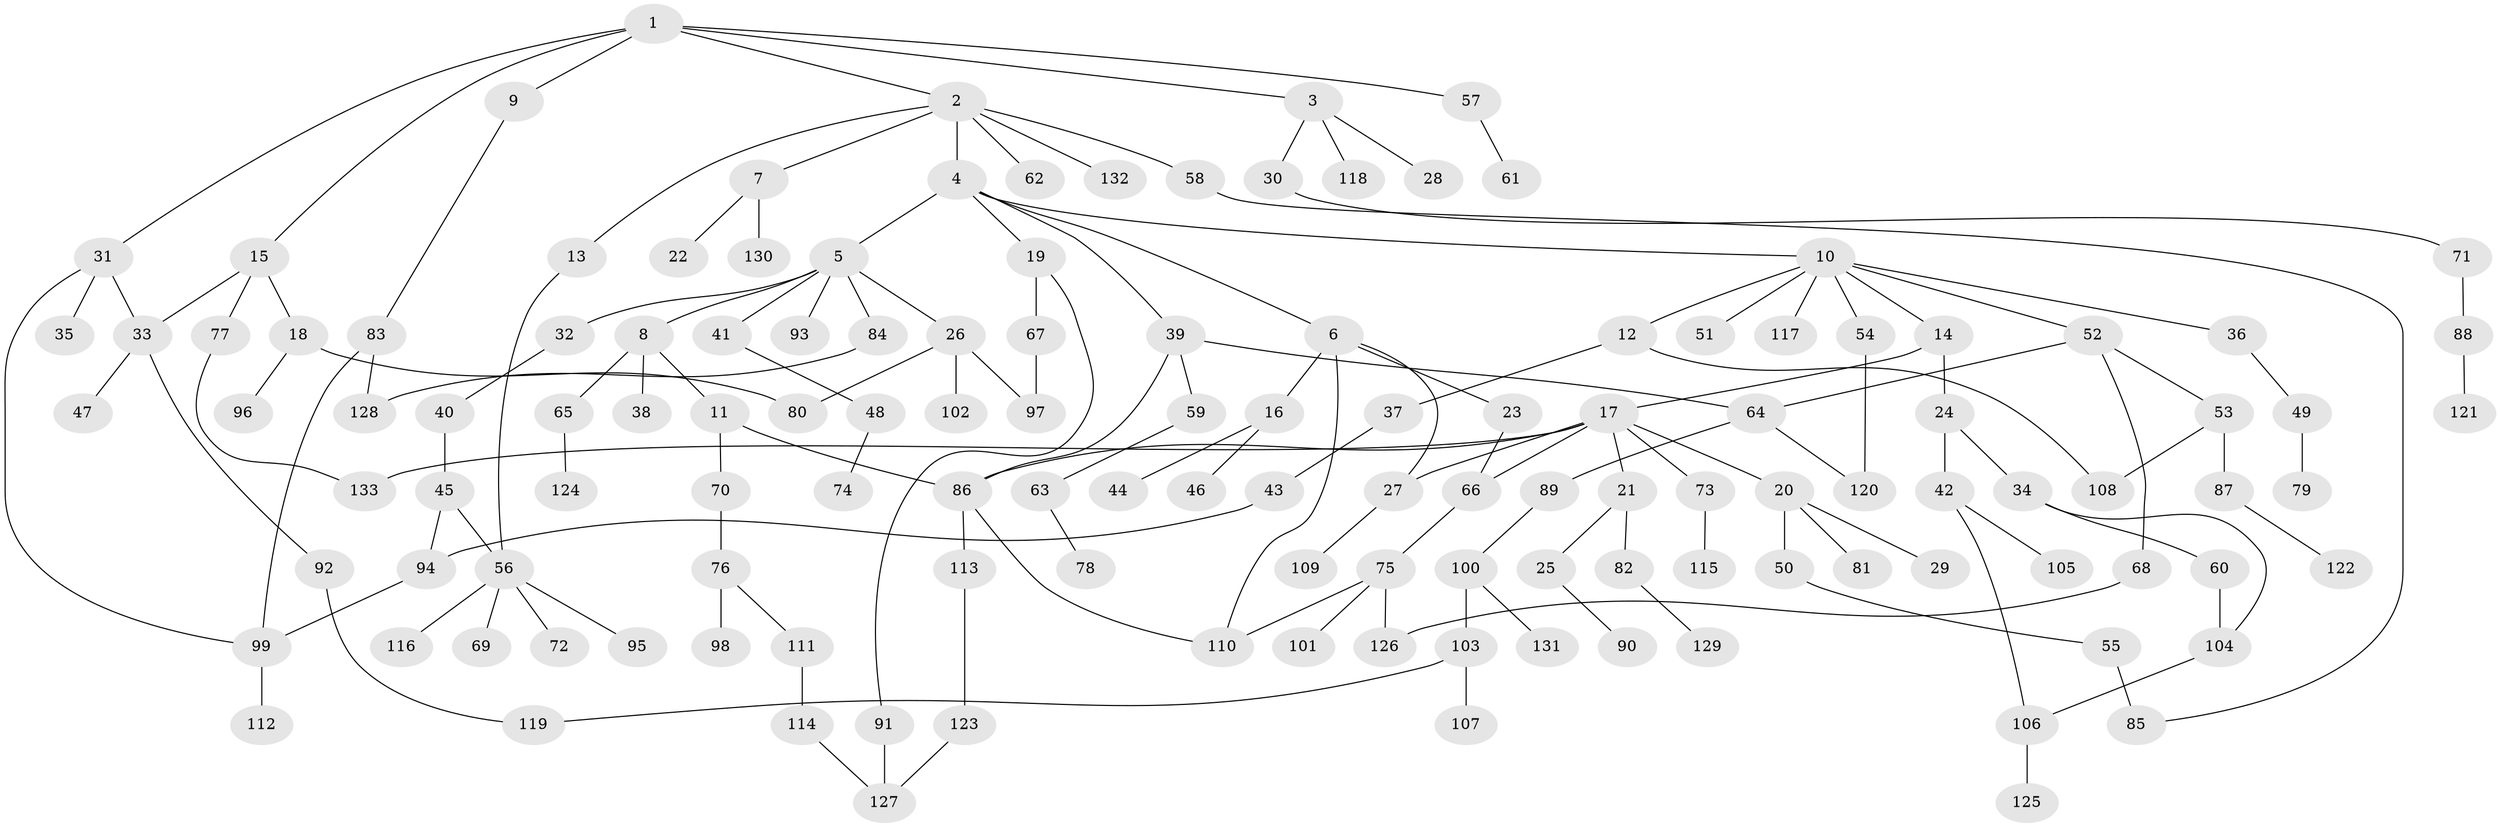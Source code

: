 // Generated by graph-tools (version 1.1) at 2025/13/03/09/25 04:13:19]
// undirected, 133 vertices, 157 edges
graph export_dot {
graph [start="1"]
  node [color=gray90,style=filled];
  1;
  2;
  3;
  4;
  5;
  6;
  7;
  8;
  9;
  10;
  11;
  12;
  13;
  14;
  15;
  16;
  17;
  18;
  19;
  20;
  21;
  22;
  23;
  24;
  25;
  26;
  27;
  28;
  29;
  30;
  31;
  32;
  33;
  34;
  35;
  36;
  37;
  38;
  39;
  40;
  41;
  42;
  43;
  44;
  45;
  46;
  47;
  48;
  49;
  50;
  51;
  52;
  53;
  54;
  55;
  56;
  57;
  58;
  59;
  60;
  61;
  62;
  63;
  64;
  65;
  66;
  67;
  68;
  69;
  70;
  71;
  72;
  73;
  74;
  75;
  76;
  77;
  78;
  79;
  80;
  81;
  82;
  83;
  84;
  85;
  86;
  87;
  88;
  89;
  90;
  91;
  92;
  93;
  94;
  95;
  96;
  97;
  98;
  99;
  100;
  101;
  102;
  103;
  104;
  105;
  106;
  107;
  108;
  109;
  110;
  111;
  112;
  113;
  114;
  115;
  116;
  117;
  118;
  119;
  120;
  121;
  122;
  123;
  124;
  125;
  126;
  127;
  128;
  129;
  130;
  131;
  132;
  133;
  1 -- 2;
  1 -- 3;
  1 -- 9;
  1 -- 15;
  1 -- 31;
  1 -- 57;
  2 -- 4;
  2 -- 7;
  2 -- 13;
  2 -- 58;
  2 -- 62;
  2 -- 132;
  3 -- 28;
  3 -- 30;
  3 -- 118;
  4 -- 5;
  4 -- 6;
  4 -- 10;
  4 -- 19;
  4 -- 39;
  5 -- 8;
  5 -- 26;
  5 -- 32;
  5 -- 41;
  5 -- 84;
  5 -- 93;
  6 -- 16;
  6 -- 23;
  6 -- 27;
  6 -- 110;
  7 -- 22;
  7 -- 130;
  8 -- 11;
  8 -- 38;
  8 -- 65;
  9 -- 83;
  10 -- 12;
  10 -- 14;
  10 -- 36;
  10 -- 51;
  10 -- 52;
  10 -- 54;
  10 -- 117;
  11 -- 70;
  11 -- 86;
  12 -- 37;
  12 -- 108;
  13 -- 56;
  14 -- 17;
  14 -- 24;
  15 -- 18;
  15 -- 33;
  15 -- 77;
  16 -- 44;
  16 -- 46;
  17 -- 20;
  17 -- 21;
  17 -- 73;
  17 -- 86;
  17 -- 133;
  17 -- 66;
  17 -- 27;
  18 -- 80;
  18 -- 96;
  19 -- 67;
  19 -- 91;
  20 -- 29;
  20 -- 50;
  20 -- 81;
  21 -- 25;
  21 -- 82;
  23 -- 66;
  24 -- 34;
  24 -- 42;
  25 -- 90;
  26 -- 97;
  26 -- 102;
  26 -- 80;
  27 -- 109;
  30 -- 71;
  31 -- 35;
  31 -- 33;
  31 -- 99;
  32 -- 40;
  33 -- 47;
  33 -- 92;
  34 -- 60;
  34 -- 104;
  36 -- 49;
  37 -- 43;
  39 -- 59;
  39 -- 64;
  39 -- 86;
  40 -- 45;
  41 -- 48;
  42 -- 105;
  42 -- 106;
  43 -- 94;
  45 -- 56;
  45 -- 94;
  48 -- 74;
  49 -- 79;
  50 -- 55;
  52 -- 53;
  52 -- 68;
  52 -- 64;
  53 -- 87;
  53 -- 108;
  54 -- 120;
  55 -- 85;
  56 -- 69;
  56 -- 72;
  56 -- 95;
  56 -- 116;
  57 -- 61;
  58 -- 85;
  59 -- 63;
  60 -- 104;
  63 -- 78;
  64 -- 89;
  64 -- 120;
  65 -- 124;
  66 -- 75;
  67 -- 97;
  68 -- 126;
  70 -- 76;
  71 -- 88;
  73 -- 115;
  75 -- 101;
  75 -- 110;
  75 -- 126;
  76 -- 98;
  76 -- 111;
  77 -- 133;
  82 -- 129;
  83 -- 99;
  83 -- 128;
  84 -- 128;
  86 -- 113;
  86 -- 110;
  87 -- 122;
  88 -- 121;
  89 -- 100;
  91 -- 127;
  92 -- 119;
  94 -- 99;
  99 -- 112;
  100 -- 103;
  100 -- 131;
  103 -- 107;
  103 -- 119;
  104 -- 106;
  106 -- 125;
  111 -- 114;
  113 -- 123;
  114 -- 127;
  123 -- 127;
}
